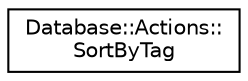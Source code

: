 digraph "Graphical Class Hierarchy"
{
 // LATEX_PDF_SIZE
  edge [fontname="Helvetica",fontsize="10",labelfontname="Helvetica",labelfontsize="10"];
  node [fontname="Helvetica",fontsize="10",shape=record];
  rankdir="LR";
  Node0 [label="Database::Actions::\lSortByTag",height=0.2,width=0.4,color="black", fillcolor="white", style="filled",URL="$struct_database_1_1_actions_1_1_sort_by_tag.html",tooltip=" "];
}
